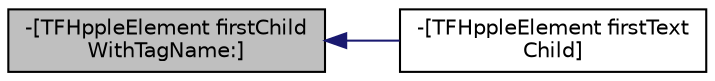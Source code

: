 digraph "-[TFHppleElement firstChildWithTagName:]"
{
  edge [fontname="Helvetica",fontsize="10",labelfontname="Helvetica",labelfontsize="10"];
  node [fontname="Helvetica",fontsize="10",shape=record];
  rankdir="LR";
  Node1 [label="-[TFHppleElement firstChild\lWithTagName:]",height=0.2,width=0.4,color="black", fillcolor="grey75", style="filled", fontcolor="black"];
  Node1 -> Node2 [dir="back",color="midnightblue",fontsize="10",style="solid",fontname="Helvetica"];
  Node2 [label="-[TFHppleElement firstText\lChild]",height=0.2,width=0.4,color="black", fillcolor="white", style="filled",URL="$interface_t_f_hpple_element.html#a73a7c62150c93492a29364763a0e2704"];
}
